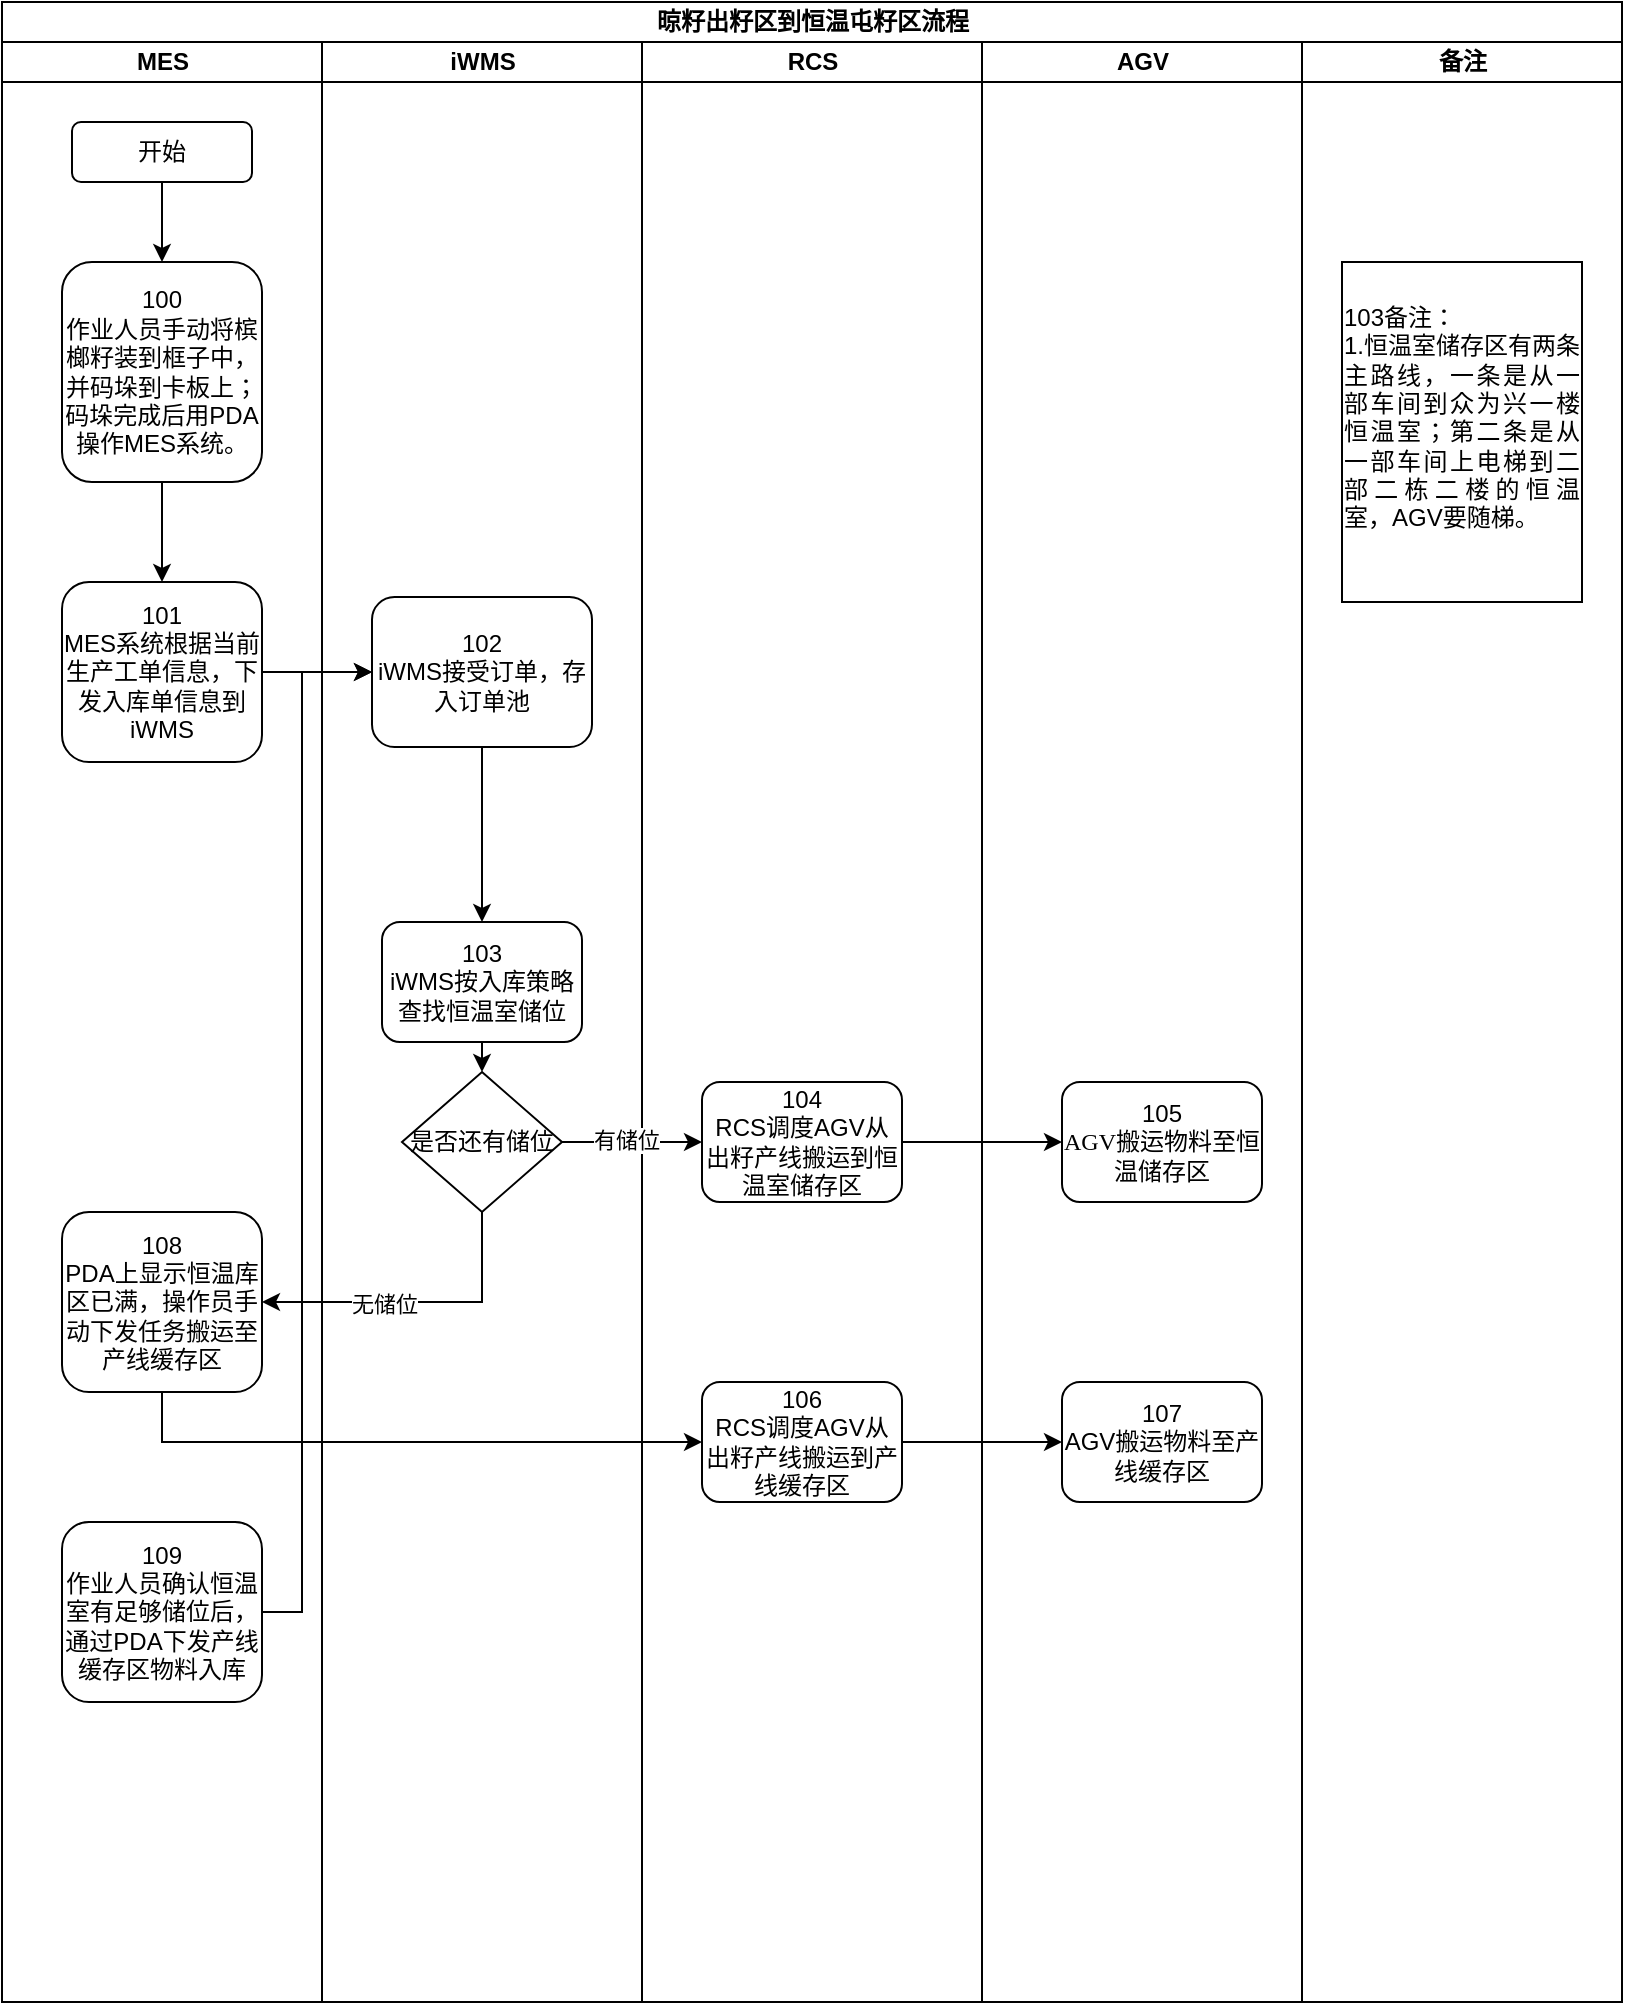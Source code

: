 <mxfile version="25.0.1" pages="2">
  <diagram name="Page-1" id="74e2e168-ea6b-b213-b513-2b3c1d86103e">
    <mxGraphModel dx="1290" dy="541" grid="1" gridSize="10" guides="1" tooltips="1" connect="1" arrows="1" fold="1" page="1" pageScale="1" pageWidth="1100" pageHeight="850" background="none" math="0" shadow="0">
      <root>
        <mxCell id="0" />
        <mxCell id="1" parent="0" />
        <mxCell id="77e6c97f196da883-1" value="&lt;font style=&quot;font-size: 12px;&quot;&gt;晾籽出籽区到恒温屯籽区流程&lt;/font&gt;" style="swimlane;html=1;childLayout=stackLayout;startSize=20;rounded=0;shadow=0;labelBackgroundColor=none;strokeWidth=1;fontFamily=Verdana;fontSize=8;align=center;" parent="1" vertex="1">
          <mxGeometry x="70" y="40" width="810" height="1000" as="geometry" />
        </mxCell>
        <mxCell id="77e6c97f196da883-2" value="MES" style="swimlane;html=1;startSize=20;" parent="77e6c97f196da883-1" vertex="1">
          <mxGeometry y="20" width="160" height="980" as="geometry" />
        </mxCell>
        <mxCell id="77e6c97f196da883-8" value="&lt;font style=&quot;font-size: 12px;&quot;&gt;开始&lt;/font&gt;" style="rounded=1;whiteSpace=wrap;html=1;shadow=0;labelBackgroundColor=none;strokeWidth=1;fontFamily=Verdana;fontSize=8;align=center;" parent="77e6c97f196da883-2" vertex="1">
          <mxGeometry x="35" y="40" width="90" height="30" as="geometry" />
        </mxCell>
        <mxCell id="77e6c97f196da883-11" value="&lt;font style=&quot;font-size: 12px;&quot; face=&quot;Helvetica&quot;&gt;100&lt;/font&gt;&lt;div&gt;&lt;font style=&quot;font-size: 12px;&quot; face=&quot;Helvetica&quot;&gt;作业人员手动将槟榔籽装到框子中，并码垛到卡板上；码垛完成后用PDA操作MES系统。&lt;/font&gt;&lt;/div&gt;" style="rounded=1;whiteSpace=wrap;html=1;shadow=0;labelBackgroundColor=none;strokeWidth=1;fontFamily=Verdana;fontSize=8;align=center;" parent="77e6c97f196da883-2" vertex="1">
          <mxGeometry x="30" y="110" width="100" height="110" as="geometry" />
        </mxCell>
        <mxCell id="wpisywKrS1FXvngyXWCM-1" value="" style="endArrow=classic;html=1;rounded=0;exitX=0.5;exitY=1;exitDx=0;exitDy=0;entryX=0.5;entryY=0;entryDx=0;entryDy=0;" edge="1" parent="77e6c97f196da883-2" source="77e6c97f196da883-8" target="77e6c97f196da883-11">
          <mxGeometry width="50" height="50" relative="1" as="geometry">
            <mxPoint x="220" y="120" as="sourcePoint" />
            <mxPoint x="270" y="70" as="targetPoint" />
          </mxGeometry>
        </mxCell>
        <mxCell id="wpisywKrS1FXvngyXWCM-2" value="&lt;div&gt;&lt;font face=&quot;Helvetica&quot; style=&quot;font-size: 12px;&quot;&gt;101&lt;/font&gt;&lt;/div&gt;&lt;font style=&quot;font-size: 12px;&quot; face=&quot;Helvetica&quot;&gt;MES系统根据当前生产工单信息，下发入库单信息到iWMS&lt;/font&gt;" style="rounded=1;whiteSpace=wrap;html=1;shadow=0;labelBackgroundColor=none;strokeWidth=1;fontFamily=Verdana;fontSize=8;align=center;" vertex="1" parent="77e6c97f196da883-2">
          <mxGeometry x="30" y="270" width="100" height="90" as="geometry" />
        </mxCell>
        <mxCell id="wpisywKrS1FXvngyXWCM-3" value="" style="endArrow=classic;html=1;rounded=0;exitX=0.5;exitY=1;exitDx=0;exitDy=0;entryX=0.5;entryY=0;entryDx=0;entryDy=0;" edge="1" parent="77e6c97f196da883-2" source="77e6c97f196da883-11" target="wpisywKrS1FXvngyXWCM-2">
          <mxGeometry width="50" height="50" relative="1" as="geometry">
            <mxPoint x="250" y="140" as="sourcePoint" />
            <mxPoint x="300" y="90" as="targetPoint" />
          </mxGeometry>
        </mxCell>
        <mxCell id="wpisywKrS1FXvngyXWCM-19" value="&lt;div&gt;&lt;font face=&quot;Helvetica&quot; style=&quot;font-size: 12px;&quot;&gt;108&lt;/font&gt;&lt;/div&gt;&lt;font face=&quot;Helvetica&quot;&gt;&lt;span style=&quot;font-size: 12px;&quot;&gt;PDA上显示恒温库区已满，操作员手动下发任务搬运至产线缓存区&lt;/span&gt;&lt;/font&gt;" style="rounded=1;whiteSpace=wrap;html=1;shadow=0;labelBackgroundColor=none;strokeWidth=1;fontFamily=Verdana;fontSize=8;align=center;" vertex="1" parent="77e6c97f196da883-2">
          <mxGeometry x="30" y="585" width="100" height="90" as="geometry" />
        </mxCell>
        <mxCell id="wpisywKrS1FXvngyXWCM-21" value="&lt;div&gt;&lt;font face=&quot;Helvetica&quot; style=&quot;font-size: 12px;&quot;&gt;109&lt;/font&gt;&lt;/div&gt;&lt;font face=&quot;Helvetica&quot;&gt;&lt;span style=&quot;font-size: 12px;&quot;&gt;作业人员确认恒温室有足够储位后，通过PDA下发产线缓存区物料入库&lt;/span&gt;&lt;/font&gt;" style="rounded=1;whiteSpace=wrap;html=1;shadow=0;labelBackgroundColor=none;strokeWidth=1;fontFamily=Verdana;fontSize=8;align=center;" vertex="1" parent="77e6c97f196da883-2">
          <mxGeometry x="30" y="740" width="100" height="90" as="geometry" />
        </mxCell>
        <mxCell id="77e6c97f196da883-3" value="iWMS" style="swimlane;html=1;startSize=20;" parent="77e6c97f196da883-1" vertex="1">
          <mxGeometry x="160" y="20" width="160" height="980" as="geometry" />
        </mxCell>
        <mxCell id="wpisywKrS1FXvngyXWCM-4" value="&lt;font style=&quot;font-size: 12px;&quot; face=&quot;Helvetica&quot;&gt;102&lt;/font&gt;&lt;div&gt;&lt;font style=&quot;font-size: 12px;&quot; face=&quot;Helvetica&quot;&gt;iWMS接受订单，存入订单池&lt;/font&gt;&lt;/div&gt;" style="rounded=1;whiteSpace=wrap;html=1;shadow=0;labelBackgroundColor=none;strokeWidth=1;fontFamily=Verdana;fontSize=8;align=center;" vertex="1" parent="77e6c97f196da883-3">
          <mxGeometry x="25" y="277.5" width="110" height="75" as="geometry" />
        </mxCell>
        <mxCell id="wpisywKrS1FXvngyXWCM-8" value="&lt;font style=&quot;font-size: 12px;&quot; face=&quot;Helvetica&quot;&gt;是否还有储位&lt;/font&gt;" style="rhombus;whiteSpace=wrap;html=1;rounded=0;shadow=0;labelBackgroundColor=none;strokeWidth=1;fontFamily=Verdana;fontSize=8;align=center;" vertex="1" parent="77e6c97f196da883-3">
          <mxGeometry x="40" y="515" width="80" height="70" as="geometry" />
        </mxCell>
        <mxCell id="wpisywKrS1FXvngyXWCM-14" value="" style="endArrow=classic;html=1;rounded=0;exitX=0.5;exitY=1;exitDx=0;exitDy=0;entryX=1;entryY=0.5;entryDx=0;entryDy=0;" edge="1" parent="77e6c97f196da883-3" target="wpisywKrS1FXvngyXWCM-19">
          <mxGeometry width="50" height="50" relative="1" as="geometry">
            <mxPoint x="80" y="585" as="sourcePoint" />
            <mxPoint x="190" y="630" as="targetPoint" />
            <Array as="points">
              <mxPoint x="80" y="630" />
            </Array>
          </mxGeometry>
        </mxCell>
        <mxCell id="wpisywKrS1FXvngyXWCM-15" value="无储位" style="edgeLabel;html=1;align=center;verticalAlign=middle;resizable=0;points=[];" vertex="1" connectable="0" parent="wpisywKrS1FXvngyXWCM-14">
          <mxGeometry x="0.219" y="1" relative="1" as="geometry">
            <mxPoint as="offset" />
          </mxGeometry>
        </mxCell>
        <mxCell id="77e6c97f196da883-4" value="RCS" style="swimlane;html=1;startSize=20;" parent="77e6c97f196da883-1" vertex="1">
          <mxGeometry x="320" y="20" width="170" height="980" as="geometry" />
        </mxCell>
        <mxCell id="wpisywKrS1FXvngyXWCM-6" value="&lt;font style=&quot;font-size: 12px;&quot; face=&quot;Helvetica&quot;&gt;103&lt;/font&gt;&lt;div&gt;&lt;font style=&quot;font-size: 12px;&quot; face=&quot;Helvetica&quot;&gt;iWMS按入库策略查找恒温室储位&lt;/font&gt;&lt;/div&gt;" style="rounded=1;whiteSpace=wrap;html=1;shadow=0;labelBackgroundColor=none;strokeWidth=1;fontFamily=Verdana;fontSize=8;align=center;" vertex="1" parent="77e6c97f196da883-4">
          <mxGeometry x="-130" y="440" width="100" height="60" as="geometry" />
        </mxCell>
        <mxCell id="77e6c97f196da883-12" value="&lt;font style=&quot;font-size: 12px;&quot; face=&quot;Helvetica&quot;&gt;104&lt;/font&gt;&lt;div&gt;&lt;font style=&quot;font-size: 12px;&quot; face=&quot;Helvetica&quot;&gt;RCS调度AGV从出籽产线搬运到恒温室储存区&lt;/font&gt;&lt;/div&gt;" style="rounded=1;whiteSpace=wrap;html=1;shadow=0;labelBackgroundColor=none;strokeWidth=1;fontFamily=Verdana;fontSize=8;align=center;" parent="77e6c97f196da883-4" vertex="1">
          <mxGeometry x="30" y="520" width="100" height="60" as="geometry" />
        </mxCell>
        <mxCell id="wpisywKrS1FXvngyXWCM-13" value="&lt;font style=&quot;font-size: 12px;&quot; face=&quot;Helvetica&quot;&gt;106&lt;/font&gt;&lt;div&gt;&lt;font style=&quot;font-size: 12px;&quot; face=&quot;Helvetica&quot;&gt;RCS调度AGV从出籽产线搬运到产线缓存区&lt;/font&gt;&lt;/div&gt;" style="rounded=1;whiteSpace=wrap;html=1;shadow=0;labelBackgroundColor=none;strokeWidth=1;fontFamily=Verdana;fontSize=8;align=center;" vertex="1" parent="77e6c97f196da883-4">
          <mxGeometry x="30" y="670" width="100" height="60" as="geometry" />
        </mxCell>
        <mxCell id="77e6c97f196da883-5" value="AGV" style="swimlane;html=1;startSize=20;" parent="77e6c97f196da883-1" vertex="1">
          <mxGeometry x="490" y="20" width="160" height="980" as="geometry" />
        </mxCell>
        <mxCell id="77e6c97f196da883-17" value="&lt;font style=&quot;font-size: 12px;&quot; face=&quot;Helvetica&quot;&gt;105&lt;/font&gt;&lt;div&gt;&lt;font style=&quot;font-size: 12px;&quot;&gt;AGV搬运物料至恒温储存区&lt;/font&gt;&lt;/div&gt;" style="rounded=1;whiteSpace=wrap;html=1;shadow=0;labelBackgroundColor=none;strokeWidth=1;fontFamily=Verdana;fontSize=8;align=center;" parent="77e6c97f196da883-5" vertex="1">
          <mxGeometry x="40" y="520" width="100" height="60" as="geometry" />
        </mxCell>
        <mxCell id="wpisywKrS1FXvngyXWCM-16" value="&lt;font style=&quot;font-size: 12px;&quot; face=&quot;Helvetica&quot;&gt;107&lt;/font&gt;&lt;div&gt;&lt;font style=&quot;font-size: 12px;&quot; face=&quot;Helvetica&quot;&gt;AGV搬运物料至产线缓存区&lt;/font&gt;&lt;/div&gt;" style="rounded=1;whiteSpace=wrap;html=1;shadow=0;labelBackgroundColor=none;strokeWidth=1;fontFamily=Verdana;fontSize=8;align=center;" vertex="1" parent="77e6c97f196da883-5">
          <mxGeometry x="40" y="670" width="100" height="60" as="geometry" />
        </mxCell>
        <mxCell id="77e6c97f196da883-6" value="备注" style="swimlane;html=1;startSize=20;" parent="77e6c97f196da883-1" vertex="1">
          <mxGeometry x="650" y="20" width="160" height="980" as="geometry" />
        </mxCell>
        <mxCell id="wpisywKrS1FXvngyXWCM-18" value="&lt;div style=&quot;text-align: justify;&quot;&gt;103备注：&lt;/div&gt;&lt;div style=&quot;text-align: justify;&quot;&gt;1.恒温室储存区有两条主路线，一条是从一部车间到众为兴一楼恒温室；第二条是从一部车间上电梯到二部二栋二楼的恒温室，AGV要随梯。&lt;/div&gt;&lt;div style=&quot;text-align: justify;&quot;&gt;&lt;br&gt;&lt;/div&gt;" style="rounded=0;whiteSpace=wrap;html=1;" vertex="1" parent="77e6c97f196da883-6">
          <mxGeometry x="20" y="110" width="120" height="170" as="geometry" />
        </mxCell>
        <mxCell id="wpisywKrS1FXvngyXWCM-5" value="" style="endArrow=classic;html=1;rounded=0;exitX=1;exitY=0.5;exitDx=0;exitDy=0;entryX=0;entryY=0.5;entryDx=0;entryDy=0;" edge="1" parent="77e6c97f196da883-1" source="wpisywKrS1FXvngyXWCM-2" target="wpisywKrS1FXvngyXWCM-4">
          <mxGeometry width="50" height="50" relative="1" as="geometry">
            <mxPoint x="220" y="350" as="sourcePoint" />
            <mxPoint x="270" y="300" as="targetPoint" />
          </mxGeometry>
        </mxCell>
        <mxCell id="wpisywKrS1FXvngyXWCM-7" value="" style="endArrow=classic;html=1;rounded=0;exitX=0.5;exitY=1;exitDx=0;exitDy=0;entryX=0.5;entryY=0;entryDx=0;entryDy=0;" edge="1" parent="77e6c97f196da883-1" source="wpisywKrS1FXvngyXWCM-4" target="wpisywKrS1FXvngyXWCM-6">
          <mxGeometry width="50" height="50" relative="1" as="geometry">
            <mxPoint x="360" y="400" as="sourcePoint" />
            <mxPoint x="410" y="350" as="targetPoint" />
          </mxGeometry>
        </mxCell>
        <mxCell id="wpisywKrS1FXvngyXWCM-12" value="" style="endArrow=classic;html=1;rounded=0;exitX=1;exitY=0.5;exitDx=0;exitDy=0;entryX=0;entryY=0.5;entryDx=0;entryDy=0;" edge="1" parent="77e6c97f196da883-1" source="77e6c97f196da883-12" target="77e6c97f196da883-17">
          <mxGeometry width="50" height="50" relative="1" as="geometry">
            <mxPoint x="520" y="530" as="sourcePoint" />
            <mxPoint x="570" y="480" as="targetPoint" />
          </mxGeometry>
        </mxCell>
        <mxCell id="wpisywKrS1FXvngyXWCM-17" value="" style="endArrow=classic;html=1;rounded=0;exitX=1;exitY=0.5;exitDx=0;exitDy=0;entryX=0;entryY=0.5;entryDx=0;entryDy=0;" edge="1" parent="77e6c97f196da883-1" source="wpisywKrS1FXvngyXWCM-13" target="wpisywKrS1FXvngyXWCM-16">
          <mxGeometry width="50" height="50" relative="1" as="geometry">
            <mxPoint x="490" y="680" as="sourcePoint" />
            <mxPoint x="540" y="630" as="targetPoint" />
          </mxGeometry>
        </mxCell>
        <mxCell id="wpisywKrS1FXvngyXWCM-9" value="" style="endArrow=classic;html=1;rounded=0;exitX=0.5;exitY=1;exitDx=0;exitDy=0;entryX=0.5;entryY=0;entryDx=0;entryDy=0;" edge="1" parent="77e6c97f196da883-1" source="wpisywKrS1FXvngyXWCM-6" target="wpisywKrS1FXvngyXWCM-8">
          <mxGeometry width="50" height="50" relative="1" as="geometry">
            <mxPoint x="380" y="520" as="sourcePoint" />
            <mxPoint x="430" y="470" as="targetPoint" />
          </mxGeometry>
        </mxCell>
        <mxCell id="wpisywKrS1FXvngyXWCM-10" value="" style="endArrow=classic;html=1;rounded=0;exitX=1;exitY=0.5;exitDx=0;exitDy=0;entryX=0;entryY=0.5;entryDx=0;entryDy=0;" edge="1" parent="77e6c97f196da883-1" source="wpisywKrS1FXvngyXWCM-8" target="77e6c97f196da883-12">
          <mxGeometry width="50" height="50" relative="1" as="geometry">
            <mxPoint x="370" y="660" as="sourcePoint" />
            <mxPoint x="420" y="610" as="targetPoint" />
          </mxGeometry>
        </mxCell>
        <mxCell id="wpisywKrS1FXvngyXWCM-11" value="有储位" style="edgeLabel;html=1;align=center;verticalAlign=middle;resizable=0;points=[];" vertex="1" connectable="0" parent="wpisywKrS1FXvngyXWCM-10">
          <mxGeometry x="-0.095" y="1" relative="1" as="geometry">
            <mxPoint as="offset" />
          </mxGeometry>
        </mxCell>
        <mxCell id="wpisywKrS1FXvngyXWCM-20" value="" style="endArrow=classic;html=1;rounded=0;exitX=0.5;exitY=1;exitDx=0;exitDy=0;entryX=0;entryY=0.5;entryDx=0;entryDy=0;" edge="1" parent="77e6c97f196da883-1" source="wpisywKrS1FXvngyXWCM-19" target="wpisywKrS1FXvngyXWCM-13">
          <mxGeometry width="50" height="50" relative="1" as="geometry">
            <mxPoint x="240" y="770" as="sourcePoint" />
            <mxPoint x="290" y="720" as="targetPoint" />
            <Array as="points">
              <mxPoint x="80" y="720" />
            </Array>
          </mxGeometry>
        </mxCell>
        <mxCell id="wpisywKrS1FXvngyXWCM-22" value="" style="endArrow=classic;html=1;rounded=0;exitX=1;exitY=0.5;exitDx=0;exitDy=0;entryX=0;entryY=0.5;entryDx=0;entryDy=0;" edge="1" parent="77e6c97f196da883-1" source="wpisywKrS1FXvngyXWCM-21" target="wpisywKrS1FXvngyXWCM-4">
          <mxGeometry width="50" height="50" relative="1" as="geometry">
            <mxPoint x="190" y="820" as="sourcePoint" />
            <mxPoint x="240" y="770" as="targetPoint" />
            <Array as="points">
              <mxPoint x="150" y="805" />
              <mxPoint x="150" y="335" />
            </Array>
          </mxGeometry>
        </mxCell>
      </root>
    </mxGraphModel>
  </diagram>
  <diagram id="mMuMLha24esHuU9a42TV" name="第 2 页">
    <mxGraphModel dx="691" dy="636" grid="1" gridSize="10" guides="1" tooltips="1" connect="1" arrows="1" fold="1" page="1" pageScale="1" pageWidth="827" pageHeight="1169" math="0" shadow="0">
      <root>
        <mxCell id="0" />
        <mxCell id="1" parent="0" />
        <mxCell id="-M6VRtHZkPzTf4cFsA6x-1" value="&lt;p class=&quot;MsoNormal&quot;&gt;&lt;font face=&quot;Verdana&quot; style=&quot;font-size: 12px;&quot;&gt;&lt;font style=&quot;&quot;&gt;线边缓存区叫料流程和空托回流流程&lt;/font&gt;&lt;/font&gt;&lt;/p&gt;" style="swimlane;html=1;childLayout=stackLayout;startSize=20;rounded=0;shadow=0;labelBackgroundColor=none;strokeWidth=1;fontFamily=Verdana;fontSize=8;align=center;" vertex="1" parent="1">
          <mxGeometry x="920" y="40" width="810" height="1000" as="geometry" />
        </mxCell>
        <mxCell id="-M6VRtHZkPzTf4cFsA6x-2" value="MES" style="swimlane;html=1;startSize=20;" vertex="1" parent="-M6VRtHZkPzTf4cFsA6x-1">
          <mxGeometry y="20" width="160" height="980" as="geometry" />
        </mxCell>
        <mxCell id="-M6VRtHZkPzTf4cFsA6x-3" value="&lt;font style=&quot;font-size: 12px;&quot;&gt;开始&lt;/font&gt;" style="rounded=1;whiteSpace=wrap;html=1;shadow=0;labelBackgroundColor=none;strokeWidth=1;fontFamily=Verdana;fontSize=8;align=center;" vertex="1" parent="-M6VRtHZkPzTf4cFsA6x-2">
          <mxGeometry x="35" y="40" width="90" height="30" as="geometry" />
        </mxCell>
        <mxCell id="-M6VRtHZkPzTf4cFsA6x-4" value="&lt;font style=&quot;font-size: 12px;&quot; face=&quot;Helvetica&quot;&gt;100&lt;/font&gt;&lt;div&gt;&lt;font style=&quot;font-size: 12px;&quot; face=&quot;Helvetica&quot;&gt;作业人员使用PDA通过MES系统下发出库任务，MES系统需根据所需物料判断存放恒温室的时长&lt;/font&gt;&lt;/div&gt;" style="rounded=1;whiteSpace=wrap;html=1;shadow=0;labelBackgroundColor=none;strokeWidth=1;fontFamily=Verdana;fontSize=8;align=center;" vertex="1" parent="-M6VRtHZkPzTf4cFsA6x-2">
          <mxGeometry x="30" y="110" width="100" height="110" as="geometry" />
        </mxCell>
        <mxCell id="-M6VRtHZkPzTf4cFsA6x-5" value="" style="endArrow=classic;html=1;rounded=0;exitX=0.5;exitY=1;exitDx=0;exitDy=0;entryX=0.5;entryY=0;entryDx=0;entryDy=0;" edge="1" parent="-M6VRtHZkPzTf4cFsA6x-2" source="-M6VRtHZkPzTf4cFsA6x-3" target="-M6VRtHZkPzTf4cFsA6x-4">
          <mxGeometry width="50" height="50" relative="1" as="geometry">
            <mxPoint x="220" y="120" as="sourcePoint" />
            <mxPoint x="270" y="70" as="targetPoint" />
          </mxGeometry>
        </mxCell>
        <mxCell id="-M6VRtHZkPzTf4cFsA6x-6" value="&lt;div&gt;&lt;font face=&quot;Helvetica&quot; style=&quot;font-size: 12px;&quot;&gt;108&lt;/font&gt;&lt;/div&gt;&lt;font face=&quot;Helvetica&quot;&gt;&lt;span style=&quot;font-size: 12px;&quot;&gt;PDA上显示无库存信息，MES系统通知补料或人工补料；一部车间走入库流程。&lt;/span&gt;&lt;/font&gt;" style="rounded=1;whiteSpace=wrap;html=1;shadow=0;labelBackgroundColor=none;strokeWidth=1;fontFamily=Verdana;fontSize=8;align=center;" vertex="1" parent="-M6VRtHZkPzTf4cFsA6x-2">
          <mxGeometry x="30" y="585" width="100" height="90" as="geometry" />
        </mxCell>
        <mxCell id="-M6VRtHZkPzTf4cFsA6x-7" value="&lt;div&gt;&lt;font face=&quot;Helvetica&quot; style=&quot;font-size: 12px;&quot;&gt;109&lt;/font&gt;&lt;/div&gt;&lt;font face=&quot;Helvetica&quot;&gt;&lt;span style=&quot;font-size: 12px;&quot;&gt;线边缓存区用完的容器和空托，人工码放在空托盘区域，在用PDA进行绑定&lt;/span&gt;&lt;/font&gt;" style="rounded=1;whiteSpace=wrap;html=1;shadow=0;labelBackgroundColor=none;strokeWidth=1;fontFamily=Verdana;fontSize=8;align=center;" vertex="1" parent="-M6VRtHZkPzTf4cFsA6x-2">
          <mxGeometry x="30" y="795" width="100" height="90" as="geometry" />
        </mxCell>
        <mxCell id="-M6VRtHZkPzTf4cFsA6x-8" value="&lt;font style=&quot;font-size: 12px;&quot; face=&quot;Helvetica&quot;&gt;101&lt;/font&gt;&lt;div&gt;&lt;font face=&quot;Helvetica&quot;&gt;&lt;span style=&quot;font-size: 12px;&quot;&gt;MES系统下发出库任务到iWMS系统，需带上当前线边缓存位置和物料信息&lt;/span&gt;&lt;/font&gt;&lt;/div&gt;" style="rounded=1;whiteSpace=wrap;html=1;shadow=0;labelBackgroundColor=none;strokeWidth=1;fontFamily=Verdana;fontSize=8;align=center;" vertex="1" parent="-M6VRtHZkPzTf4cFsA6x-2">
          <mxGeometry x="30" y="250" width="100" height="110" as="geometry" />
        </mxCell>
        <mxCell id="-M6VRtHZkPzTf4cFsA6x-9" value="" style="endArrow=classic;html=1;rounded=0;exitX=0.5;exitY=1;exitDx=0;exitDy=0;entryX=0.5;entryY=0;entryDx=0;entryDy=0;" edge="1" parent="-M6VRtHZkPzTf4cFsA6x-2" source="-M6VRtHZkPzTf4cFsA6x-4" target="-M6VRtHZkPzTf4cFsA6x-8">
          <mxGeometry width="50" height="50" relative="1" as="geometry">
            <mxPoint x="200" y="200" as="sourcePoint" />
            <mxPoint x="250" y="150" as="targetPoint" />
          </mxGeometry>
        </mxCell>
        <mxCell id="-M6VRtHZkPzTf4cFsA6x-10" value="&lt;font face=&quot;Helvetica&quot;&gt;&lt;span style=&quot;font-size: 12px;&quot;&gt;107&lt;/span&gt;&lt;/font&gt;&lt;div&gt;&lt;font face=&quot;Helvetica&quot;&gt;&lt;span style=&quot;font-size: 12px;&quot;&gt;iWMS同步物料库存至MES系统&lt;/span&gt;&lt;/font&gt;&lt;/div&gt;" style="rounded=1;whiteSpace=wrap;html=1;shadow=0;labelBackgroundColor=none;strokeWidth=1;fontFamily=Verdana;fontSize=8;align=center;" vertex="1" parent="-M6VRtHZkPzTf4cFsA6x-2">
          <mxGeometry x="30" y="700" width="100" height="60" as="geometry" />
        </mxCell>
        <mxCell id="-M6VRtHZkPzTf4cFsA6x-11" value="iWMS" style="swimlane;html=1;startSize=20;" vertex="1" parent="-M6VRtHZkPzTf4cFsA6x-1">
          <mxGeometry x="160" y="20" width="160" height="980" as="geometry" />
        </mxCell>
        <mxCell id="-M6VRtHZkPzTf4cFsA6x-12" value="&lt;font style=&quot;font-size: 12px;&quot; face=&quot;Helvetica&quot;&gt;102&lt;/font&gt;&lt;div&gt;&lt;font style=&quot;font-size: 12px;&quot; face=&quot;Helvetica&quot;&gt;iWMS接受出库订单，存入出库订单池&lt;/font&gt;&lt;/div&gt;" style="rounded=1;whiteSpace=wrap;html=1;shadow=0;labelBackgroundColor=none;strokeWidth=1;fontFamily=Verdana;fontSize=8;align=center;" vertex="1" parent="-M6VRtHZkPzTf4cFsA6x-11">
          <mxGeometry x="25" y="220" width="110" height="75" as="geometry" />
        </mxCell>
        <mxCell id="-M6VRtHZkPzTf4cFsA6x-13" value="&lt;font style=&quot;font-size: 12px;&quot; face=&quot;Helvetica&quot;&gt;是否还有库存&lt;/font&gt;" style="rhombus;whiteSpace=wrap;html=1;rounded=0;shadow=0;labelBackgroundColor=none;strokeWidth=1;fontFamily=Verdana;fontSize=8;align=center;" vertex="1" parent="-M6VRtHZkPzTf4cFsA6x-11">
          <mxGeometry x="40" y="480" width="80" height="70" as="geometry" />
        </mxCell>
        <mxCell id="-M6VRtHZkPzTf4cFsA6x-14" value="&lt;font style=&quot;font-size: 12px;&quot; face=&quot;Helvetica&quot;&gt;103&lt;/font&gt;&lt;div&gt;&lt;font style=&quot;font-size: 12px;&quot; face=&quot;Helvetica&quot;&gt;iWMS按出库策略查找恒温室储位&lt;/font&gt;&lt;/div&gt;" style="rounded=1;whiteSpace=wrap;html=1;shadow=0;labelBackgroundColor=none;strokeWidth=1;fontFamily=Verdana;fontSize=8;align=center;" vertex="1" parent="-M6VRtHZkPzTf4cFsA6x-11">
          <mxGeometry x="30" y="350" width="100" height="60" as="geometry" />
        </mxCell>
        <mxCell id="-M6VRtHZkPzTf4cFsA6x-15" value="" style="endArrow=classic;html=1;rounded=0;exitX=0.5;exitY=1;exitDx=0;exitDy=0;entryX=0.5;entryY=0;entryDx=0;entryDy=0;" edge="1" parent="-M6VRtHZkPzTf4cFsA6x-11" source="-M6VRtHZkPzTf4cFsA6x-14" target="-M6VRtHZkPzTf4cFsA6x-13">
          <mxGeometry width="50" height="50" relative="1" as="geometry">
            <mxPoint x="220" y="500" as="sourcePoint" />
            <mxPoint x="270" y="450" as="targetPoint" />
          </mxGeometry>
        </mxCell>
        <mxCell id="-M6VRtHZkPzTf4cFsA6x-16" value="" style="endArrow=classic;html=1;rounded=0;exitX=0.5;exitY=1;exitDx=0;exitDy=0;entryX=0.5;entryY=0;entryDx=0;entryDy=0;" edge="1" parent="-M6VRtHZkPzTf4cFsA6x-11" source="-M6VRtHZkPzTf4cFsA6x-12" target="-M6VRtHZkPzTf4cFsA6x-14">
          <mxGeometry width="50" height="50" relative="1" as="geometry">
            <mxPoint x="200" y="380" as="sourcePoint" />
            <mxPoint x="250" y="330" as="targetPoint" />
          </mxGeometry>
        </mxCell>
        <mxCell id="-M6VRtHZkPzTf4cFsA6x-17" value="&lt;font style=&quot;font-size: 12px;&quot; face=&quot;Helvetica&quot;&gt;106&lt;/font&gt;&lt;div&gt;&lt;font style=&quot;font-size: 12px;&quot; face=&quot;Helvetica&quot;&gt;AGV搬运完成，iWMS更新库存&lt;/font&gt;&lt;/div&gt;" style="rounded=1;whiteSpace=wrap;html=1;shadow=0;labelBackgroundColor=none;strokeWidth=1;fontFamily=Verdana;fontSize=8;align=center;" vertex="1" parent="-M6VRtHZkPzTf4cFsA6x-11">
          <mxGeometry x="30" y="700" width="100" height="60" as="geometry" />
        </mxCell>
        <mxCell id="-M6VRtHZkPzTf4cFsA6x-18" value="&lt;font style=&quot;font-size: 12px;&quot; face=&quot;Helvetica&quot;&gt;110&lt;/font&gt;&lt;div&gt;&lt;font face=&quot;Helvetica&quot;&gt;&lt;span style=&quot;font-size: 12px;&quot;&gt;iWMS执行空托回流策略，在恒温室入库完成后，如果有空托可以回流，就调度AGV执行回流搬运&lt;/span&gt;&lt;/font&gt;&lt;/div&gt;" style="rounded=1;whiteSpace=wrap;html=1;shadow=0;labelBackgroundColor=none;strokeWidth=1;fontFamily=Verdana;fontSize=8;align=center;" vertex="1" parent="-M6VRtHZkPzTf4cFsA6x-11">
          <mxGeometry x="30" y="790" width="100" height="100" as="geometry" />
        </mxCell>
        <mxCell id="-M6VRtHZkPzTf4cFsA6x-19" value="RCS" style="swimlane;html=1;startSize=20;" vertex="1" parent="-M6VRtHZkPzTf4cFsA6x-1">
          <mxGeometry x="320" y="20" width="170" height="980" as="geometry" />
        </mxCell>
        <mxCell id="-M6VRtHZkPzTf4cFsA6x-20" value="&lt;font style=&quot;font-size: 12px;&quot; face=&quot;Helvetica&quot;&gt;104&lt;/font&gt;&lt;div&gt;&lt;font style=&quot;font-size: 12px;&quot; face=&quot;Helvetica&quot;&gt;RCS调度AGV从恒温室储存区搬运至线边缓存&lt;/font&gt;&lt;/div&gt;" style="rounded=1;whiteSpace=wrap;html=1;shadow=0;labelBackgroundColor=none;strokeWidth=1;fontFamily=Verdana;fontSize=8;align=center;" vertex="1" parent="-M6VRtHZkPzTf4cFsA6x-19">
          <mxGeometry x="35" y="485" width="100" height="60" as="geometry" />
        </mxCell>
        <mxCell id="-M6VRtHZkPzTf4cFsA6x-21" value="&lt;font style=&quot;font-size: 12px;&quot; face=&quot;Helvetica&quot;&gt;111&lt;/font&gt;&lt;div&gt;&lt;font style=&quot;font-size: 12px;&quot; face=&quot;Helvetica&quot;&gt;RCS调度AGV从线边空托盘区搬运至一部空托盘区&lt;/font&gt;&lt;/div&gt;" style="rounded=1;whiteSpace=wrap;html=1;shadow=0;labelBackgroundColor=none;strokeWidth=1;fontFamily=Verdana;fontSize=8;align=center;" vertex="1" parent="-M6VRtHZkPzTf4cFsA6x-19">
          <mxGeometry x="30" y="810" width="100" height="60" as="geometry" />
        </mxCell>
        <mxCell id="-M6VRtHZkPzTf4cFsA6x-22" value="AGV" style="swimlane;html=1;startSize=20;" vertex="1" parent="-M6VRtHZkPzTf4cFsA6x-1">
          <mxGeometry x="490" y="20" width="160" height="980" as="geometry" />
        </mxCell>
        <mxCell id="-M6VRtHZkPzTf4cFsA6x-23" value="&lt;font style=&quot;font-size: 12px;&quot; face=&quot;Helvetica&quot;&gt;105&lt;/font&gt;&lt;div&gt;&lt;font style=&quot;font-size: 12px;&quot;&gt;AGV搬运物料至线边缓存&lt;/font&gt;&lt;/div&gt;" style="rounded=1;whiteSpace=wrap;html=1;shadow=0;labelBackgroundColor=none;strokeWidth=1;fontFamily=Verdana;fontSize=8;align=center;" vertex="1" parent="-M6VRtHZkPzTf4cFsA6x-22">
          <mxGeometry x="30" y="485" width="100" height="60" as="geometry" />
        </mxCell>
        <mxCell id="-M6VRtHZkPzTf4cFsA6x-24" value="&lt;font style=&quot;font-size: 12px;&quot; face=&quot;Helvetica&quot;&gt;112&lt;/font&gt;&lt;div&gt;&lt;font style=&quot;font-size: 12px;&quot;&gt;AGV搬运空托至空托盘区&lt;/font&gt;&lt;/div&gt;" style="rounded=1;whiteSpace=wrap;html=1;shadow=0;labelBackgroundColor=none;strokeWidth=1;fontFamily=Verdana;fontSize=8;align=center;" vertex="1" parent="-M6VRtHZkPzTf4cFsA6x-22">
          <mxGeometry x="30" y="810" width="100" height="60" as="geometry" />
        </mxCell>
        <mxCell id="-M6VRtHZkPzTf4cFsA6x-25" value="备注" style="swimlane;html=1;startSize=20;" vertex="1" parent="-M6VRtHZkPzTf4cFsA6x-1">
          <mxGeometry x="650" y="20" width="160" height="980" as="geometry" />
        </mxCell>
        <mxCell id="-M6VRtHZkPzTf4cFsA6x-26" value="&lt;div style=&quot;text-align: justify;&quot;&gt;100备注：&lt;/div&gt;&lt;div style=&quot;text-align: justify;&quot;&gt;1.iWMS库存信息在入库后会同步到MES，MES在下发出库前可以判断库存是否足够；也可以调用库存查询接口。&lt;/div&gt;&lt;div style=&quot;text-align: justify;&quot;&gt;101备注：&lt;/div&gt;&lt;div style=&quot;text-align: justify;&quot;&gt;线边缓存区物料用完后，作业人员拿走托盘，在继续100流程进行出库即可。&lt;/div&gt;&lt;div style=&quot;text-align: justify;&quot;&gt;110备注：&lt;/div&gt;&lt;div style=&quot;text-align: justify;&quot;&gt;从一部搬运槟榔籽到恒温室入库后，iWMS自动判断各线边缓存区是否有空托盘进行了绑定，在进行回流搬运，如果没有AGV就回到一部暂住区&lt;/div&gt;&lt;div style=&quot;text-align: justify;&quot;&gt;&lt;br&gt;&lt;/div&gt;" style="rounded=0;whiteSpace=wrap;html=1;" vertex="1" parent="-M6VRtHZkPzTf4cFsA6x-25">
          <mxGeometry x="20" y="110" width="120" height="310" as="geometry" />
        </mxCell>
        <mxCell id="-M6VRtHZkPzTf4cFsA6x-27" value="" style="endArrow=classic;html=1;rounded=0;exitX=1;exitY=0.5;exitDx=0;exitDy=0;entryX=0;entryY=0.5;entryDx=0;entryDy=0;" edge="1" parent="-M6VRtHZkPzTf4cFsA6x-1" source="-M6VRtHZkPzTf4cFsA6x-20" target="-M6VRtHZkPzTf4cFsA6x-23">
          <mxGeometry width="50" height="50" relative="1" as="geometry">
            <mxPoint x="520" y="530" as="sourcePoint" />
            <mxPoint x="570" y="480" as="targetPoint" />
          </mxGeometry>
        </mxCell>
        <mxCell id="-M6VRtHZkPzTf4cFsA6x-28" value="" style="endArrow=classic;html=1;rounded=0;exitX=1;exitY=0.5;exitDx=0;exitDy=0;entryX=0;entryY=0.5;entryDx=0;entryDy=0;" edge="1" parent="-M6VRtHZkPzTf4cFsA6x-1" source="-M6VRtHZkPzTf4cFsA6x-13" target="-M6VRtHZkPzTf4cFsA6x-20">
          <mxGeometry width="50" height="50" relative="1" as="geometry">
            <mxPoint x="370" y="660" as="sourcePoint" />
            <mxPoint x="420" y="610" as="targetPoint" />
          </mxGeometry>
        </mxCell>
        <mxCell id="-M6VRtHZkPzTf4cFsA6x-29" value="有库存" style="edgeLabel;html=1;align=center;verticalAlign=middle;resizable=0;points=[];" vertex="1" connectable="0" parent="-M6VRtHZkPzTf4cFsA6x-28">
          <mxGeometry x="-0.095" y="1" relative="1" as="geometry">
            <mxPoint as="offset" />
          </mxGeometry>
        </mxCell>
        <mxCell id="-M6VRtHZkPzTf4cFsA6x-30" value="" style="endArrow=classic;html=1;rounded=0;exitX=1;exitY=0.5;exitDx=0;exitDy=0;entryX=0;entryY=0.5;entryDx=0;entryDy=0;" edge="1" parent="-M6VRtHZkPzTf4cFsA6x-1" source="-M6VRtHZkPzTf4cFsA6x-8" target="-M6VRtHZkPzTf4cFsA6x-12">
          <mxGeometry width="50" height="50" relative="1" as="geometry">
            <mxPoint x="400" y="330" as="sourcePoint" />
            <mxPoint x="450" y="280" as="targetPoint" />
            <Array as="points">
              <mxPoint x="150" y="325" />
              <mxPoint x="150" y="278" />
            </Array>
          </mxGeometry>
        </mxCell>
        <mxCell id="-M6VRtHZkPzTf4cFsA6x-31" value="" style="endArrow=classic;html=1;rounded=0;exitX=0.5;exitY=1;exitDx=0;exitDy=0;entryX=1;entryY=0.5;entryDx=0;entryDy=0;" edge="1" parent="-M6VRtHZkPzTf4cFsA6x-1" source="-M6VRtHZkPzTf4cFsA6x-13" target="-M6VRtHZkPzTf4cFsA6x-6">
          <mxGeometry width="50" height="50" relative="1" as="geometry">
            <mxPoint x="240" y="605" as="sourcePoint" />
            <mxPoint x="350" y="650" as="targetPoint" />
            <Array as="points">
              <mxPoint x="240" y="650" />
            </Array>
          </mxGeometry>
        </mxCell>
        <mxCell id="-M6VRtHZkPzTf4cFsA6x-32" value="无库存" style="edgeLabel;html=1;align=center;verticalAlign=middle;resizable=0;points=[];" vertex="1" connectable="0" parent="-M6VRtHZkPzTf4cFsA6x-31">
          <mxGeometry x="0.219" y="1" relative="1" as="geometry">
            <mxPoint as="offset" />
          </mxGeometry>
        </mxCell>
        <mxCell id="-M6VRtHZkPzTf4cFsA6x-33" value="" style="endArrow=classic;html=1;rounded=0;exitX=0.5;exitY=1;exitDx=0;exitDy=0;entryX=1;entryY=0.5;entryDx=0;entryDy=0;" edge="1" parent="-M6VRtHZkPzTf4cFsA6x-1" source="-M6VRtHZkPzTf4cFsA6x-23" target="-M6VRtHZkPzTf4cFsA6x-17">
          <mxGeometry width="50" height="50" relative="1" as="geometry">
            <mxPoint x="580" y="650" as="sourcePoint" />
            <mxPoint x="630" y="600" as="targetPoint" />
            <Array as="points">
              <mxPoint x="570" y="750" />
            </Array>
          </mxGeometry>
        </mxCell>
        <mxCell id="-M6VRtHZkPzTf4cFsA6x-34" value="" style="endArrow=classic;html=1;rounded=0;exitX=0;exitY=0.5;exitDx=0;exitDy=0;" edge="1" parent="-M6VRtHZkPzTf4cFsA6x-1" source="-M6VRtHZkPzTf4cFsA6x-17" target="-M6VRtHZkPzTf4cFsA6x-10">
          <mxGeometry width="50" height="50" relative="1" as="geometry">
            <mxPoint x="270" y="850" as="sourcePoint" />
            <mxPoint x="320" y="800" as="targetPoint" />
          </mxGeometry>
        </mxCell>
        <mxCell id="-M6VRtHZkPzTf4cFsA6x-35" value="" style="endArrow=classic;html=1;rounded=0;exitX=1;exitY=0.5;exitDx=0;exitDy=0;entryX=0;entryY=0.5;entryDx=0;entryDy=0;" edge="1" parent="-M6VRtHZkPzTf4cFsA6x-1" source="-M6VRtHZkPzTf4cFsA6x-7" target="-M6VRtHZkPzTf4cFsA6x-18">
          <mxGeometry width="50" height="50" relative="1" as="geometry">
            <mxPoint x="380" y="880" as="sourcePoint" />
            <mxPoint x="430" y="830" as="targetPoint" />
          </mxGeometry>
        </mxCell>
        <mxCell id="-M6VRtHZkPzTf4cFsA6x-36" value="" style="endArrow=classic;html=1;rounded=0;exitX=1;exitY=0.5;exitDx=0;exitDy=0;" edge="1" parent="-M6VRtHZkPzTf4cFsA6x-1" source="-M6VRtHZkPzTf4cFsA6x-18" target="-M6VRtHZkPzTf4cFsA6x-21">
          <mxGeometry width="50" height="50" relative="1" as="geometry">
            <mxPoint x="380" y="820" as="sourcePoint" />
            <mxPoint x="430" y="770" as="targetPoint" />
          </mxGeometry>
        </mxCell>
        <mxCell id="-M6VRtHZkPzTf4cFsA6x-37" value="" style="endArrow=classic;html=1;rounded=0;exitX=1;exitY=0.5;exitDx=0;exitDy=0;" edge="1" parent="-M6VRtHZkPzTf4cFsA6x-1" source="-M6VRtHZkPzTf4cFsA6x-21" target="-M6VRtHZkPzTf4cFsA6x-24">
          <mxGeometry width="50" height="50" relative="1" as="geometry">
            <mxPoint x="530" y="810" as="sourcePoint" />
            <mxPoint x="580" y="760" as="targetPoint" />
          </mxGeometry>
        </mxCell>
      </root>
    </mxGraphModel>
  </diagram>
</mxfile>
